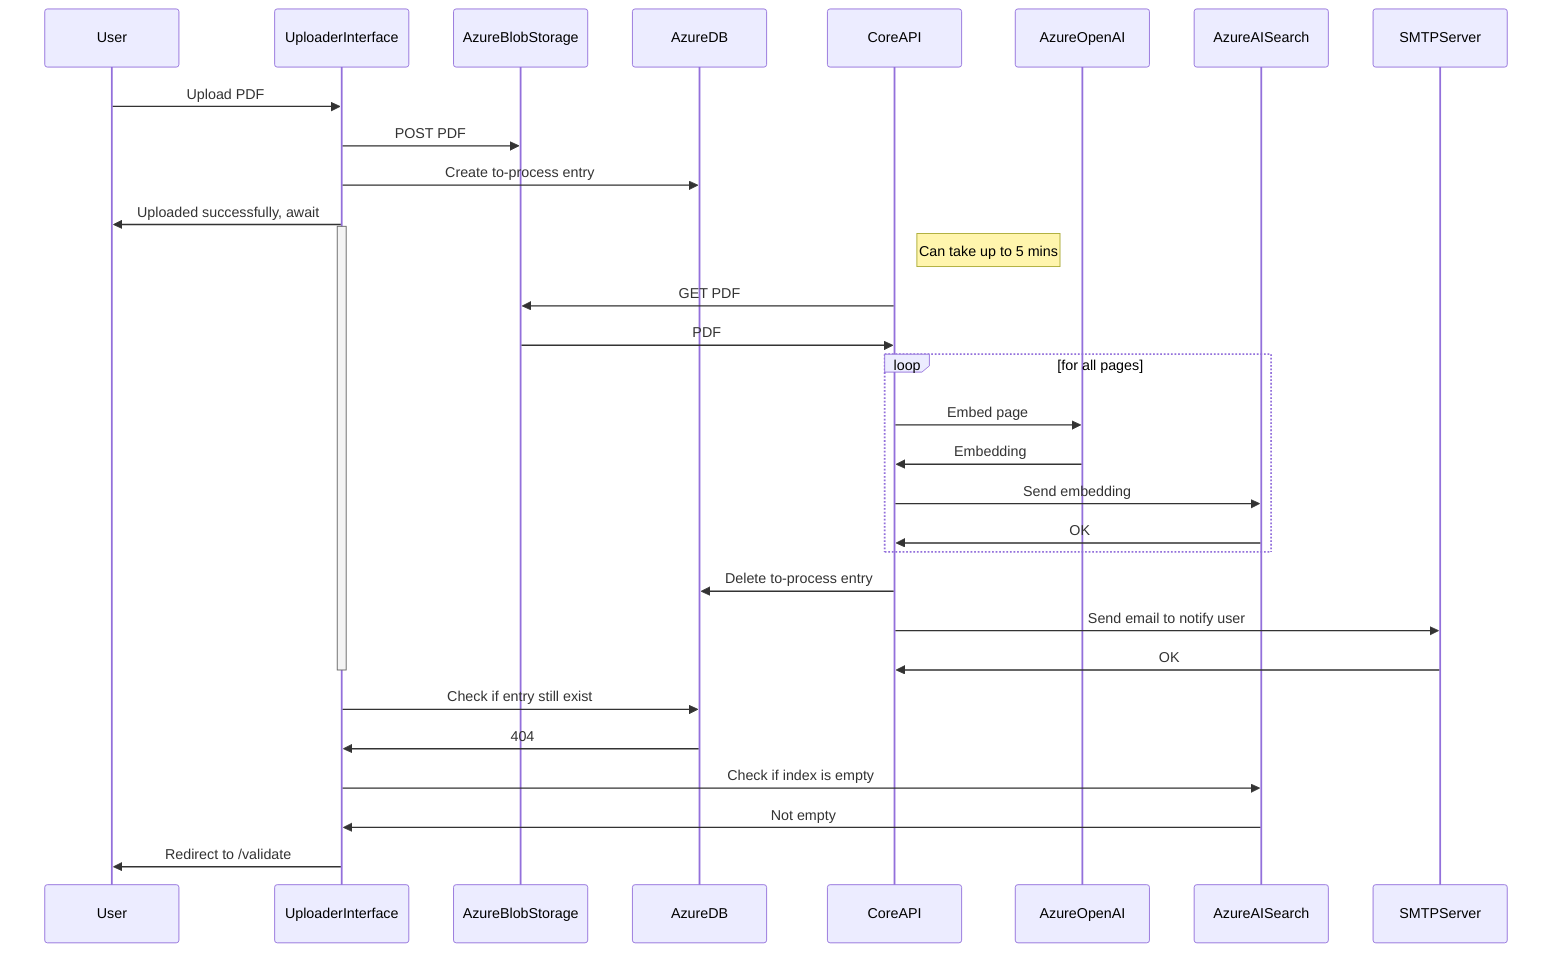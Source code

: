 sequenceDiagram
    participant User
    participant UploaderInterface
    participant AzureBlobStorage
    participant AzureDB
    participant CoreAPI
    participant AzureOpenAI
    participant AzureAISearch
    participant SMTPServer

    User->>UploaderInterface: Upload PDF
    UploaderInterface->>AzureBlobStorage: POST PDF
    UploaderInterface->>AzureDB: Create to-process entry
    UploaderInterface->>User: Uploaded successfully, await
    activate UploaderInterface
    Note right of CoreAPI: Can take up to 5 mins
    CoreAPI->>AzureBlobStorage: GET PDF
    AzureBlobStorage->>CoreAPI: PDF
    loop for all pages
        CoreAPI->>AzureOpenAI: Embed page
        AzureOpenAI->>CoreAPI: Embedding
        CoreAPI->>AzureAISearch: Send embedding
        AzureAISearch->>CoreAPI: OK
    end
    CoreAPI->>AzureDB: Delete to-process entry
    CoreAPI->>SMTPServer: Send email to notify user
    SMTPServer->>CoreAPI: OK
    deactivate UploaderInterface
    UploaderInterface->>AzureDB: Check if entry still exist
    AzureDB->>UploaderInterface: 404
    UploaderInterface->>AzureAISearch: Check if index is empty
    AzureAISearch->>UploaderInterface: Not empty
    UploaderInterface->>User: Redirect to /validate